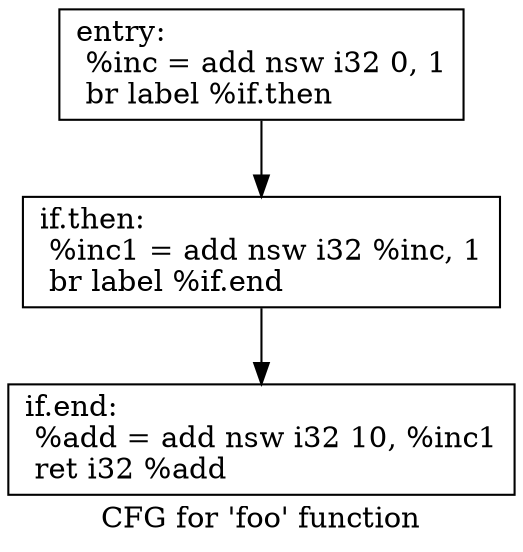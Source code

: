digraph "CFG for 'foo' function" {
	label="CFG for 'foo' function";

	Node0x207f360 [shape=record,label="{entry:\l  %inc = add nsw i32 0, 1\l  br label %if.then\l}"];
	Node0x207f360 -> Node0x207fac0;
	Node0x207fac0 [shape=record,label="{if.then:                                          \l  %inc1 = add nsw i32 %inc, 1\l  br label %if.end\l}"];
	Node0x207fac0 -> Node0x207fc20;
	Node0x207fc20 [shape=record,label="{if.end:                                           \l  %add = add nsw i32 10, %inc1\l  ret i32 %add\l}"];
}

